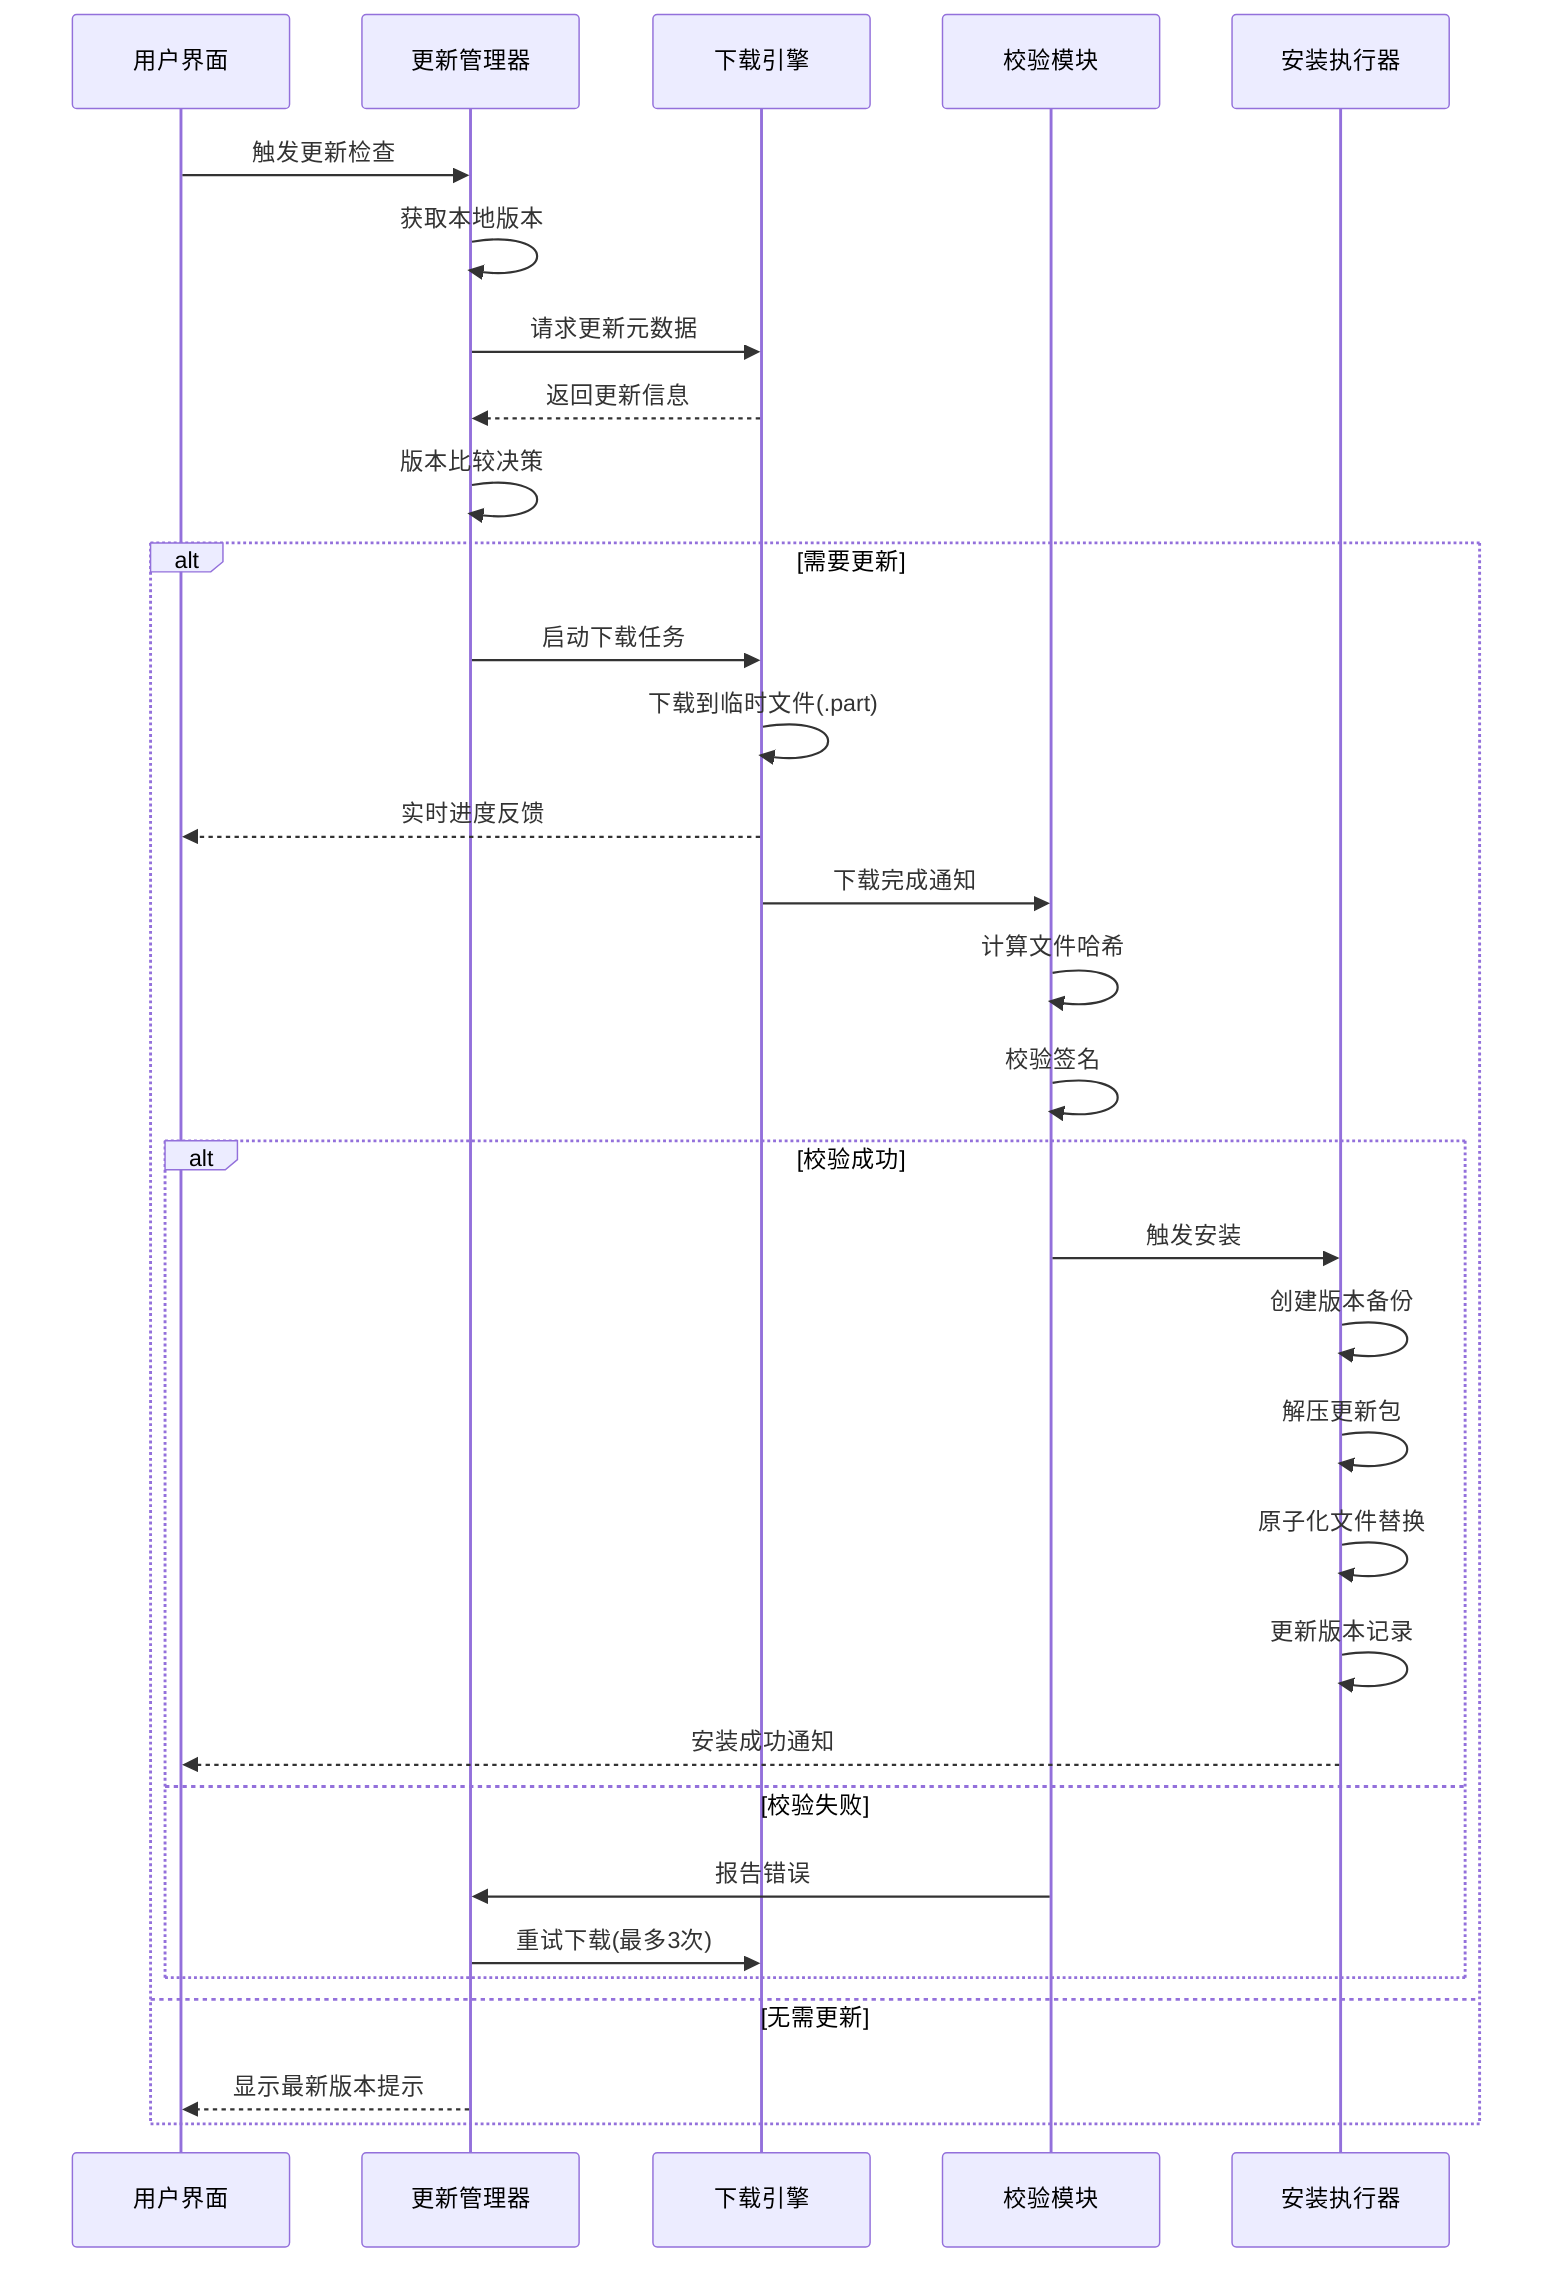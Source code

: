 sequenceDiagram
    participant U as 用户界面
    participant M as 更新管理器
    participant D as 下载引擎
    participant V as 校验模块
    participant I as 安装执行器
    
    U->>M: 触发更新检查
    M->>M: 获取本地版本
    M->>D: 请求更新元数据
    D-->>M: 返回更新信息
    M->>M: 版本比较决策
    
    alt 需要更新
        M->>D: 启动下载任务
        D->>D: 下载到临时文件(.part)
        D-->>U: 实时进度反馈
        D->>V: 下载完成通知
        V->>V: 计算文件哈希
        V->>V: 校验签名
        alt 校验成功
            V->>I: 触发安装
            I->>I: 创建版本备份
            I->>I: 解压更新包
            I->>I: 原子化文件替换
            I->>I: 更新版本记录
            I-->>U: 安装成功通知
        else 校验失败
            V->>M: 报告错误
            M->>D: 重试下载(最多3次)
        end
    else 无需更新
        M-->>U: 显示最新版本提示
    end